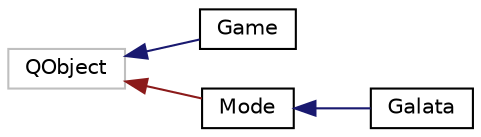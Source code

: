 digraph "Graphical Class Hierarchy"
{
  edge [fontname="Helvetica",fontsize="10",labelfontname="Helvetica",labelfontsize="10"];
  node [fontname="Helvetica",fontsize="10",shape=record];
  rankdir="LR";
  Node19 [label="QObject",height=0.2,width=0.4,color="grey75", fillcolor="white", style="filled"];
  Node19 -> Node0 [dir="back",color="midnightblue",fontsize="10",style="solid",fontname="Helvetica"];
  Node0 [label="Game",height=0.2,width=0.4,color="black", fillcolor="white", style="filled",URL="$class_game.html"];
  Node19 -> Node21 [dir="back",color="firebrick4",fontsize="10",style="solid",fontname="Helvetica"];
  Node21 [label="Mode",height=0.2,width=0.4,color="black", fillcolor="white", style="filled",URL="$class_mode.html"];
  Node21 -> Node22 [dir="back",color="midnightblue",fontsize="10",style="solid",fontname="Helvetica"];
  Node22 [label="Galata",height=0.2,width=0.4,color="black", fillcolor="white", style="filled",URL="$class_galata.html"];
}

